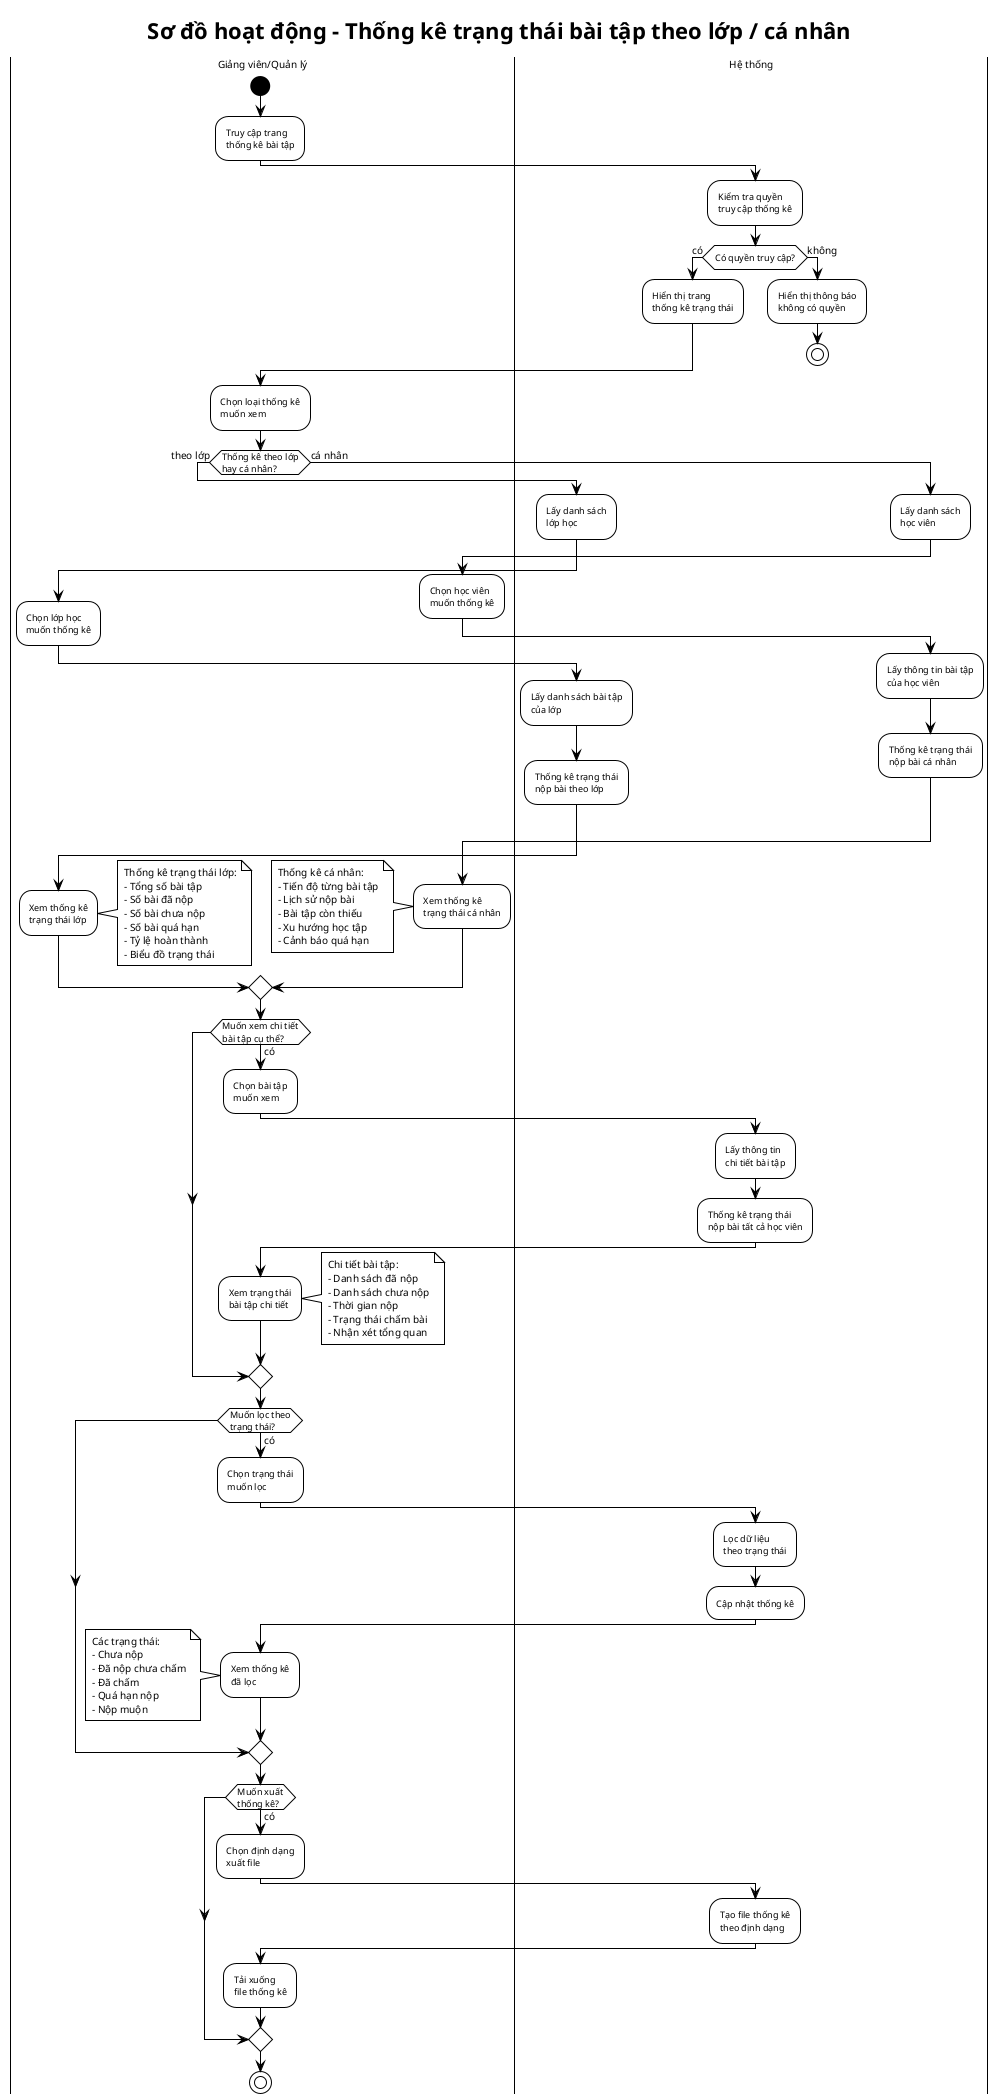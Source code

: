 @startuml
!theme plain
skinparam defaultFontSize 10
skinparam activityFontSize 9
skinparam swimlaneTitleFontSize 10
skinparam maxMessageSize 150
skinparam ranksep 60
skinparam activityStartColor black
skinparam activityEndColor black
skinparam activityEndColorBorder black
skinparam activityBarColor black
skinparam circledCharacterFontColor black

title Sơ đồ hoạt động - Thống kê trạng thái bài tập theo lớp / cá nhân

|Giảng viên/Quản lý|
start
:Truy cập trang\nthống kê bài tập;

|Hệ thống|
:Kiểm tra quyền\ntruy cập thống kê;

if (Có quyền truy cập?) then (có)
  :Hiển thị trang\nthống kê trạng thái;
else (không)
  :Hiển thị thông báo\nkhông có quyền;
  stop
endif

|Giảng viên/Quản lý|
:Chọn loại thống kê\nmuốn xem;

if (Thống kê theo lớp\nhay cá nhân?) then (theo lớp)
  |Hệ thống|
  :Lấy danh sách\nlớp học;
  -> \n;
  
  |Giảng viên/Quản lý|
  :Chọn lớp học\nmuốn thống kê;
  
  |Hệ thống|
  :Lấy danh sách bài tập\ncủa lớp;
  :Thống kê trạng thái\nnộp bài theo lớp;
  
  |Giảng viên/Quản lý|
  -> \n\n;
  :Xem thống kê\ntrạng thái lớp;
  
  note right
    Thống kê trạng thái lớp:
    - Tổng số bài tập
    - Số bài đã nộp
    - Số bài chưa nộp
    - Số bài quá hạn
    - Tỷ lệ hoàn thành
    - Biểu đồ trạng thái
  end note
  
else (cá nhân)
  |Hệ thống|
  :Lấy danh sách\nhọc viên;
  
  |Giảng viên/Quản lý|
  :Chọn học viên\nmuốn thống kê;
  
  |Hệ thống|
  :Lấy thông tin bài tập\ncủa học viên;
  :Thống kê trạng thái\nnộp bài cá nhân;
  
  |Giảng viên/Quản lý|
  -> \n\n\n\n;
  :Xem thống kê\ntrạng thái cá nhân;
  
  note left
    Thống kê cá nhân:
    - Tiến độ từng bài tập
    - Lịch sử nộp bài
    - Bài tập còn thiếu
    - Xu hướng học tập
    - Cảnh báo quá hạn
  end note
endif

|Giảng viên/Quản lý|
if (Muốn xem chi tiết\nbài tập cụ thể?) then (có)
  :Chọn bài tập\nmuốn xem;
  
  |Hệ thống|
  :Lấy thông tin\nchi tiết bài tập;
  :Thống kê trạng thái\nnộp bài tất cả học viên;
  
  |Giảng viên/Quản lý|
  :Xem trạng thái\nbài tập chi tiết;
  
  note right
    Chi tiết bài tập:
    - Danh sách đã nộp
    - Danh sách chưa nộp
    - Thời gian nộp
    - Trạng thái chấm bài
    - Nhận xét tổng quan
  end note
endif

if (Muốn lọc theo\ntrạng thái?) then (có)
  :Chọn trạng thái\nmuốn lọc;
  
  |Hệ thống|
  :Lọc dữ liệu\ntheo trạng thái;
  :Cập nhật thống kê;
  
  |Giảng viên/Quản lý|
  :Xem thống kê\nđã lọc;
  
  note left
    Các trạng thái:
    - Chưa nộp
    - Đã nộp chưa chấm
    - Đã chấm
    - Quá hạn nộp
    - Nộp muộn
  end note
endif

if (Muốn xuất\nthống kê?) then (có)
  :Chọn định dạng\nxuất file;
  
  |Hệ thống|
  :Tạo file thống kê\ntheo định dạng;
  
  |Giảng viên/Quản lý|
  :Tải xuống\nfile thống kê;
endif

stop

@enduml